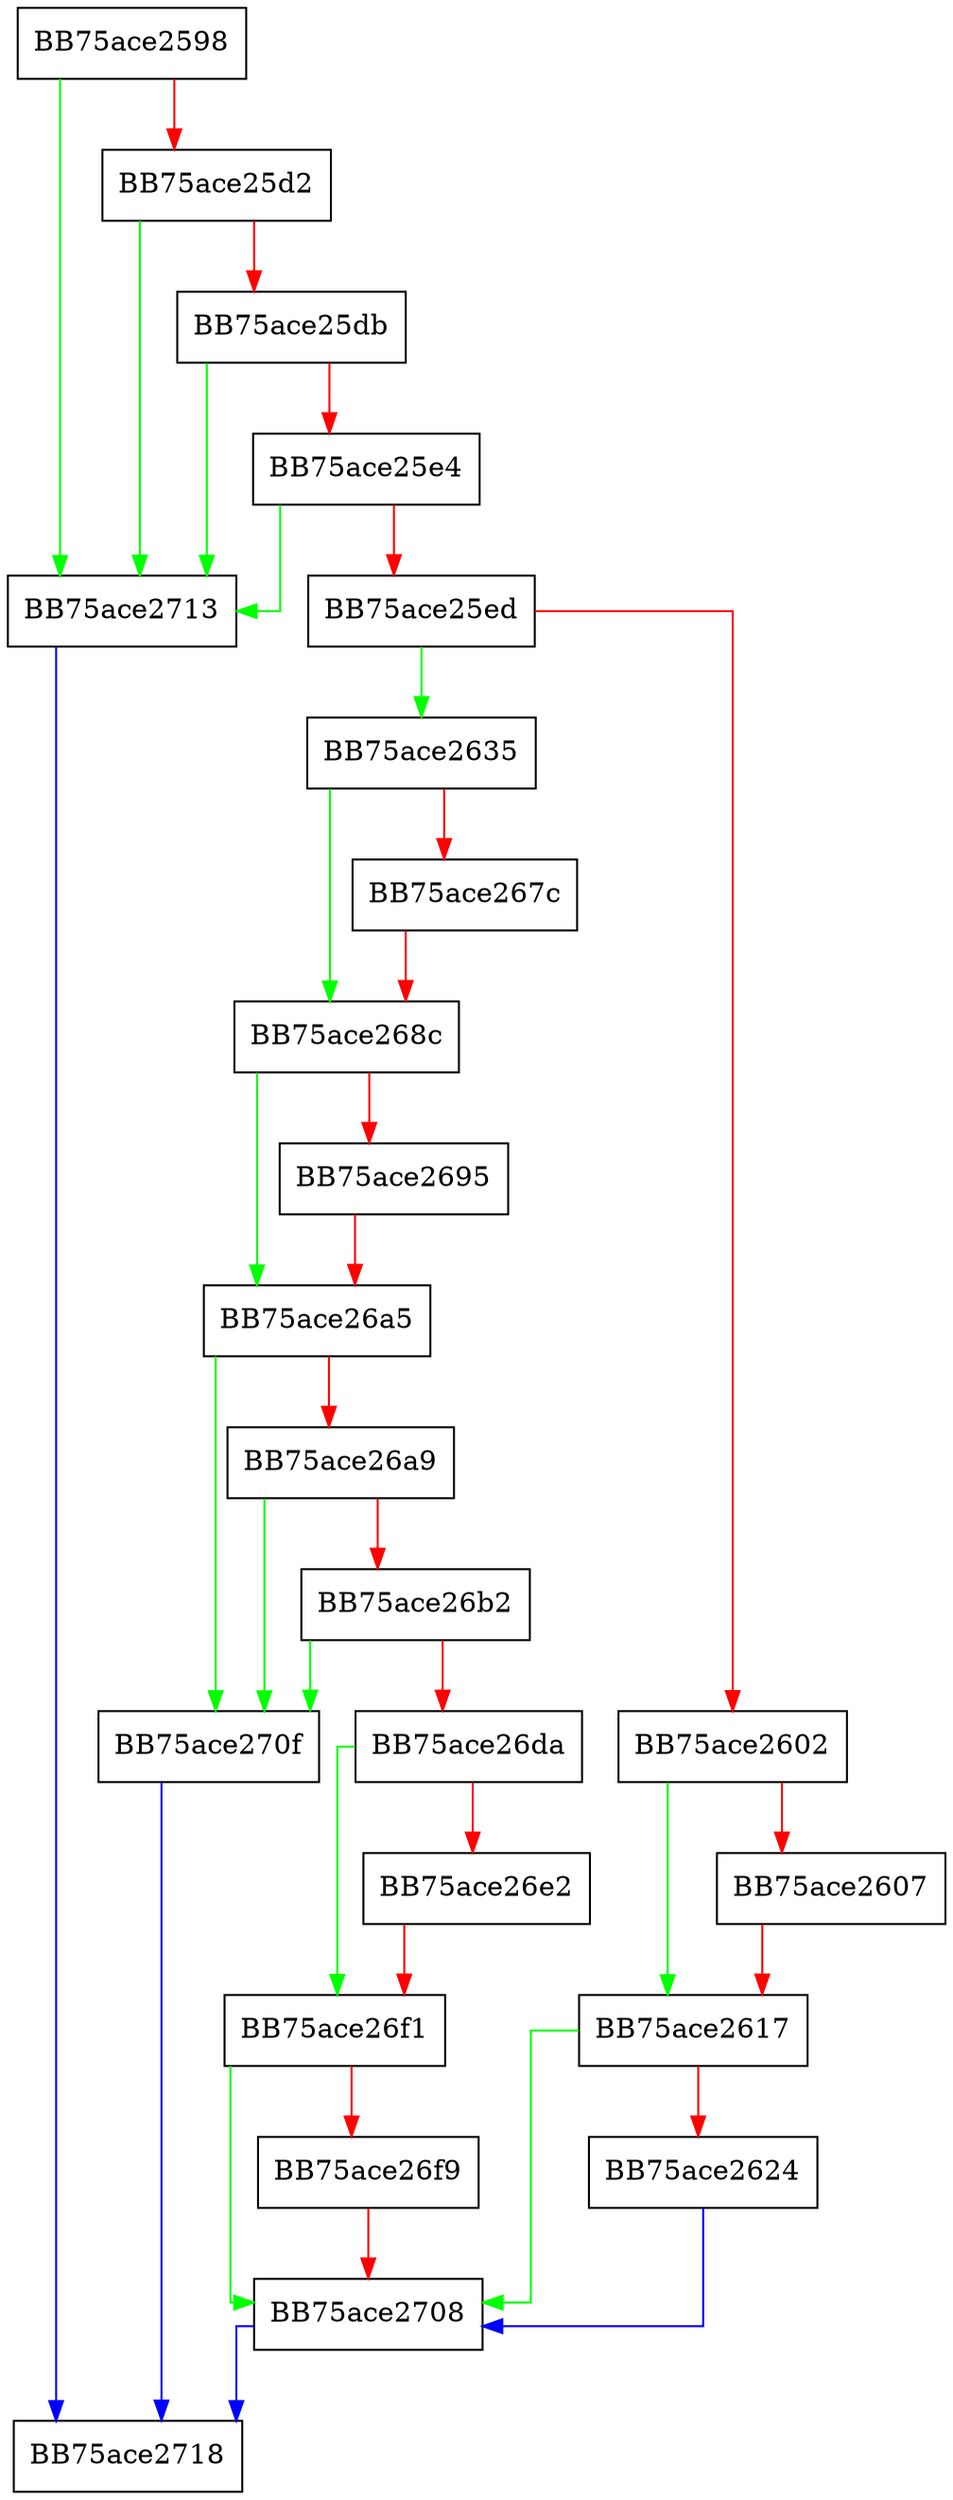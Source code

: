 digraph CreateComputeDevice {
  node [shape="box"];
  graph [splines=ortho];
  BB75ace2598 -> BB75ace2713 [color="green"];
  BB75ace2598 -> BB75ace25d2 [color="red"];
  BB75ace25d2 -> BB75ace2713 [color="green"];
  BB75ace25d2 -> BB75ace25db [color="red"];
  BB75ace25db -> BB75ace2713 [color="green"];
  BB75ace25db -> BB75ace25e4 [color="red"];
  BB75ace25e4 -> BB75ace2713 [color="green"];
  BB75ace25e4 -> BB75ace25ed [color="red"];
  BB75ace25ed -> BB75ace2635 [color="green"];
  BB75ace25ed -> BB75ace2602 [color="red"];
  BB75ace2602 -> BB75ace2617 [color="green"];
  BB75ace2602 -> BB75ace2607 [color="red"];
  BB75ace2607 -> BB75ace2617 [color="red"];
  BB75ace2617 -> BB75ace2708 [color="green"];
  BB75ace2617 -> BB75ace2624 [color="red"];
  BB75ace2624 -> BB75ace2708 [color="blue"];
  BB75ace2635 -> BB75ace268c [color="green"];
  BB75ace2635 -> BB75ace267c [color="red"];
  BB75ace267c -> BB75ace268c [color="red"];
  BB75ace268c -> BB75ace26a5 [color="green"];
  BB75ace268c -> BB75ace2695 [color="red"];
  BB75ace2695 -> BB75ace26a5 [color="red"];
  BB75ace26a5 -> BB75ace270f [color="green"];
  BB75ace26a5 -> BB75ace26a9 [color="red"];
  BB75ace26a9 -> BB75ace270f [color="green"];
  BB75ace26a9 -> BB75ace26b2 [color="red"];
  BB75ace26b2 -> BB75ace270f [color="green"];
  BB75ace26b2 -> BB75ace26da [color="red"];
  BB75ace26da -> BB75ace26f1 [color="green"];
  BB75ace26da -> BB75ace26e2 [color="red"];
  BB75ace26e2 -> BB75ace26f1 [color="red"];
  BB75ace26f1 -> BB75ace2708 [color="green"];
  BB75ace26f1 -> BB75ace26f9 [color="red"];
  BB75ace26f9 -> BB75ace2708 [color="red"];
  BB75ace2708 -> BB75ace2718 [color="blue"];
  BB75ace270f -> BB75ace2718 [color="blue"];
  BB75ace2713 -> BB75ace2718 [color="blue"];
}